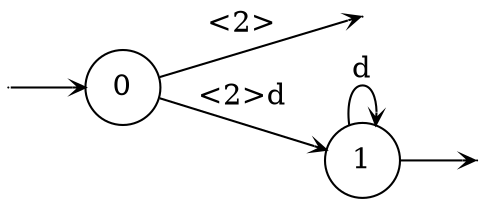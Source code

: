 digraph
{
  vcsn_context = "letterset<char_letters(abcd)>, q"
  rankdir = LR
  edge [arrowhead = vee, arrowsize = .6]
  {
    node [shape = point, width = 0]
    I0
    F0
    F1
  }
  {
    node [shape = circle, style = rounded, width = 0.5]
    0
    1
  }
  I0 -> 0
  0 -> F0 [label = "<2>"]
  0 -> 1 [label = "<2>d"]
  1 -> F1
  1 -> 1 [label = "d"]
}
